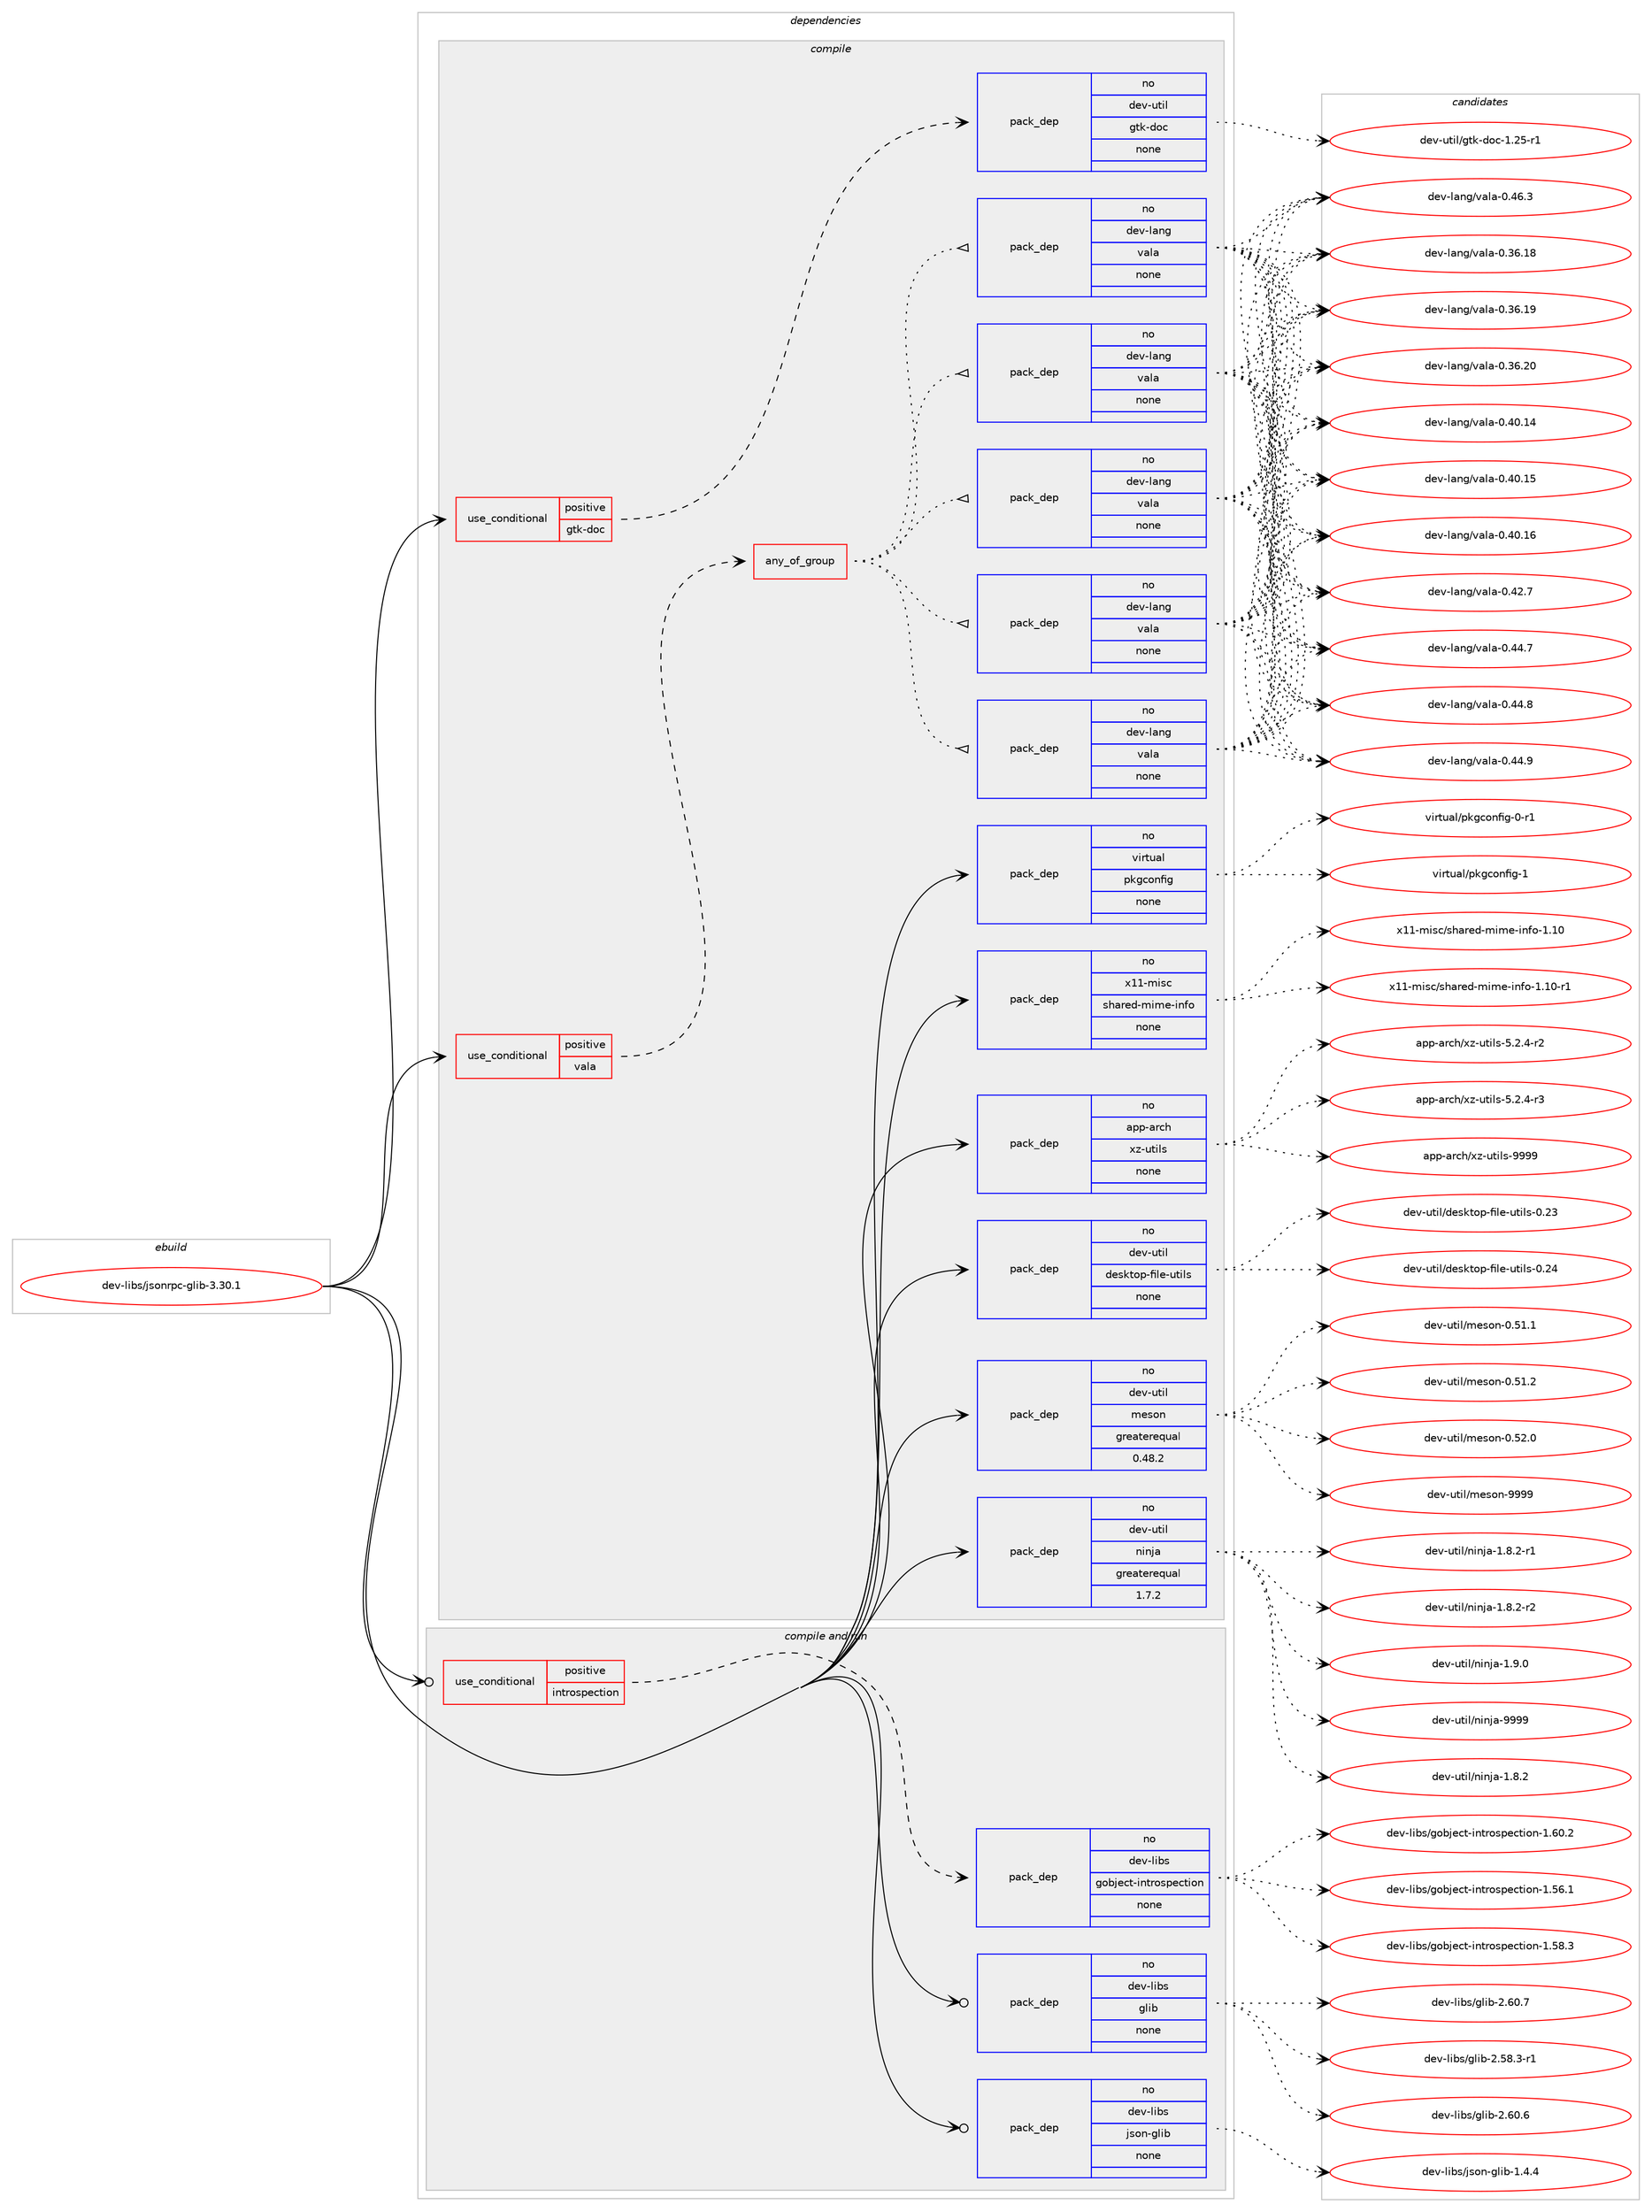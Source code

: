 digraph prolog {

# *************
# Graph options
# *************

newrank=true;
concentrate=true;
compound=true;
graph [rankdir=LR,fontname=Helvetica,fontsize=10,ranksep=1.5];#, ranksep=2.5, nodesep=0.2];
edge  [arrowhead=vee];
node  [fontname=Helvetica,fontsize=10];

# **********
# The ebuild
# **********

subgraph cluster_leftcol {
color=gray;
rank=same;
label=<<i>ebuild</i>>;
id [label="dev-libs/jsonrpc-glib-3.30.1", color=red, width=4, href="../dev-libs/jsonrpc-glib-3.30.1.svg"];
}

# ****************
# The dependencies
# ****************

subgraph cluster_midcol {
color=gray;
label=<<i>dependencies</i>>;
subgraph cluster_compile {
fillcolor="#eeeeee";
style=filled;
label=<<i>compile</i>>;
subgraph cond131502 {
dependency564417 [label=<<TABLE BORDER="0" CELLBORDER="1" CELLSPACING="0" CELLPADDING="4"><TR><TD ROWSPAN="3" CELLPADDING="10">use_conditional</TD></TR><TR><TD>positive</TD></TR><TR><TD>gtk-doc</TD></TR></TABLE>>, shape=none, color=red];
subgraph pack421499 {
dependency564418 [label=<<TABLE BORDER="0" CELLBORDER="1" CELLSPACING="0" CELLPADDING="4" WIDTH="220"><TR><TD ROWSPAN="6" CELLPADDING="30">pack_dep</TD></TR><TR><TD WIDTH="110">no</TD></TR><TR><TD>dev-util</TD></TR><TR><TD>gtk-doc</TD></TR><TR><TD>none</TD></TR><TR><TD></TD></TR></TABLE>>, shape=none, color=blue];
}
dependency564417:e -> dependency564418:w [weight=20,style="dashed",arrowhead="vee"];
}
id:e -> dependency564417:w [weight=20,style="solid",arrowhead="vee"];
subgraph cond131503 {
dependency564419 [label=<<TABLE BORDER="0" CELLBORDER="1" CELLSPACING="0" CELLPADDING="4"><TR><TD ROWSPAN="3" CELLPADDING="10">use_conditional</TD></TR><TR><TD>positive</TD></TR><TR><TD>vala</TD></TR></TABLE>>, shape=none, color=red];
subgraph any11059 {
dependency564420 [label=<<TABLE BORDER="0" CELLBORDER="1" CELLSPACING="0" CELLPADDING="4"><TR><TD CELLPADDING="10">any_of_group</TD></TR></TABLE>>, shape=none, color=red];subgraph pack421500 {
dependency564421 [label=<<TABLE BORDER="0" CELLBORDER="1" CELLSPACING="0" CELLPADDING="4" WIDTH="220"><TR><TD ROWSPAN="6" CELLPADDING="30">pack_dep</TD></TR><TR><TD WIDTH="110">no</TD></TR><TR><TD>dev-lang</TD></TR><TR><TD>vala</TD></TR><TR><TD>none</TD></TR><TR><TD></TD></TR></TABLE>>, shape=none, color=blue];
}
dependency564420:e -> dependency564421:w [weight=20,style="dotted",arrowhead="oinv"];
subgraph pack421501 {
dependency564422 [label=<<TABLE BORDER="0" CELLBORDER="1" CELLSPACING="0" CELLPADDING="4" WIDTH="220"><TR><TD ROWSPAN="6" CELLPADDING="30">pack_dep</TD></TR><TR><TD WIDTH="110">no</TD></TR><TR><TD>dev-lang</TD></TR><TR><TD>vala</TD></TR><TR><TD>none</TD></TR><TR><TD></TD></TR></TABLE>>, shape=none, color=blue];
}
dependency564420:e -> dependency564422:w [weight=20,style="dotted",arrowhead="oinv"];
subgraph pack421502 {
dependency564423 [label=<<TABLE BORDER="0" CELLBORDER="1" CELLSPACING="0" CELLPADDING="4" WIDTH="220"><TR><TD ROWSPAN="6" CELLPADDING="30">pack_dep</TD></TR><TR><TD WIDTH="110">no</TD></TR><TR><TD>dev-lang</TD></TR><TR><TD>vala</TD></TR><TR><TD>none</TD></TR><TR><TD></TD></TR></TABLE>>, shape=none, color=blue];
}
dependency564420:e -> dependency564423:w [weight=20,style="dotted",arrowhead="oinv"];
subgraph pack421503 {
dependency564424 [label=<<TABLE BORDER="0" CELLBORDER="1" CELLSPACING="0" CELLPADDING="4" WIDTH="220"><TR><TD ROWSPAN="6" CELLPADDING="30">pack_dep</TD></TR><TR><TD WIDTH="110">no</TD></TR><TR><TD>dev-lang</TD></TR><TR><TD>vala</TD></TR><TR><TD>none</TD></TR><TR><TD></TD></TR></TABLE>>, shape=none, color=blue];
}
dependency564420:e -> dependency564424:w [weight=20,style="dotted",arrowhead="oinv"];
subgraph pack421504 {
dependency564425 [label=<<TABLE BORDER="0" CELLBORDER="1" CELLSPACING="0" CELLPADDING="4" WIDTH="220"><TR><TD ROWSPAN="6" CELLPADDING="30">pack_dep</TD></TR><TR><TD WIDTH="110">no</TD></TR><TR><TD>dev-lang</TD></TR><TR><TD>vala</TD></TR><TR><TD>none</TD></TR><TR><TD></TD></TR></TABLE>>, shape=none, color=blue];
}
dependency564420:e -> dependency564425:w [weight=20,style="dotted",arrowhead="oinv"];
}
dependency564419:e -> dependency564420:w [weight=20,style="dashed",arrowhead="vee"];
}
id:e -> dependency564419:w [weight=20,style="solid",arrowhead="vee"];
subgraph pack421505 {
dependency564426 [label=<<TABLE BORDER="0" CELLBORDER="1" CELLSPACING="0" CELLPADDING="4" WIDTH="220"><TR><TD ROWSPAN="6" CELLPADDING="30">pack_dep</TD></TR><TR><TD WIDTH="110">no</TD></TR><TR><TD>app-arch</TD></TR><TR><TD>xz-utils</TD></TR><TR><TD>none</TD></TR><TR><TD></TD></TR></TABLE>>, shape=none, color=blue];
}
id:e -> dependency564426:w [weight=20,style="solid",arrowhead="vee"];
subgraph pack421506 {
dependency564427 [label=<<TABLE BORDER="0" CELLBORDER="1" CELLSPACING="0" CELLPADDING="4" WIDTH="220"><TR><TD ROWSPAN="6" CELLPADDING="30">pack_dep</TD></TR><TR><TD WIDTH="110">no</TD></TR><TR><TD>dev-util</TD></TR><TR><TD>desktop-file-utils</TD></TR><TR><TD>none</TD></TR><TR><TD></TD></TR></TABLE>>, shape=none, color=blue];
}
id:e -> dependency564427:w [weight=20,style="solid",arrowhead="vee"];
subgraph pack421507 {
dependency564428 [label=<<TABLE BORDER="0" CELLBORDER="1" CELLSPACING="0" CELLPADDING="4" WIDTH="220"><TR><TD ROWSPAN="6" CELLPADDING="30">pack_dep</TD></TR><TR><TD WIDTH="110">no</TD></TR><TR><TD>dev-util</TD></TR><TR><TD>meson</TD></TR><TR><TD>greaterequal</TD></TR><TR><TD>0.48.2</TD></TR></TABLE>>, shape=none, color=blue];
}
id:e -> dependency564428:w [weight=20,style="solid",arrowhead="vee"];
subgraph pack421508 {
dependency564429 [label=<<TABLE BORDER="0" CELLBORDER="1" CELLSPACING="0" CELLPADDING="4" WIDTH="220"><TR><TD ROWSPAN="6" CELLPADDING="30">pack_dep</TD></TR><TR><TD WIDTH="110">no</TD></TR><TR><TD>dev-util</TD></TR><TR><TD>ninja</TD></TR><TR><TD>greaterequal</TD></TR><TR><TD>1.7.2</TD></TR></TABLE>>, shape=none, color=blue];
}
id:e -> dependency564429:w [weight=20,style="solid",arrowhead="vee"];
subgraph pack421509 {
dependency564430 [label=<<TABLE BORDER="0" CELLBORDER="1" CELLSPACING="0" CELLPADDING="4" WIDTH="220"><TR><TD ROWSPAN="6" CELLPADDING="30">pack_dep</TD></TR><TR><TD WIDTH="110">no</TD></TR><TR><TD>virtual</TD></TR><TR><TD>pkgconfig</TD></TR><TR><TD>none</TD></TR><TR><TD></TD></TR></TABLE>>, shape=none, color=blue];
}
id:e -> dependency564430:w [weight=20,style="solid",arrowhead="vee"];
subgraph pack421510 {
dependency564431 [label=<<TABLE BORDER="0" CELLBORDER="1" CELLSPACING="0" CELLPADDING="4" WIDTH="220"><TR><TD ROWSPAN="6" CELLPADDING="30">pack_dep</TD></TR><TR><TD WIDTH="110">no</TD></TR><TR><TD>x11-misc</TD></TR><TR><TD>shared-mime-info</TD></TR><TR><TD>none</TD></TR><TR><TD></TD></TR></TABLE>>, shape=none, color=blue];
}
id:e -> dependency564431:w [weight=20,style="solid",arrowhead="vee"];
}
subgraph cluster_compileandrun {
fillcolor="#eeeeee";
style=filled;
label=<<i>compile and run</i>>;
subgraph cond131504 {
dependency564432 [label=<<TABLE BORDER="0" CELLBORDER="1" CELLSPACING="0" CELLPADDING="4"><TR><TD ROWSPAN="3" CELLPADDING="10">use_conditional</TD></TR><TR><TD>positive</TD></TR><TR><TD>introspection</TD></TR></TABLE>>, shape=none, color=red];
subgraph pack421511 {
dependency564433 [label=<<TABLE BORDER="0" CELLBORDER="1" CELLSPACING="0" CELLPADDING="4" WIDTH="220"><TR><TD ROWSPAN="6" CELLPADDING="30">pack_dep</TD></TR><TR><TD WIDTH="110">no</TD></TR><TR><TD>dev-libs</TD></TR><TR><TD>gobject-introspection</TD></TR><TR><TD>none</TD></TR><TR><TD></TD></TR></TABLE>>, shape=none, color=blue];
}
dependency564432:e -> dependency564433:w [weight=20,style="dashed",arrowhead="vee"];
}
id:e -> dependency564432:w [weight=20,style="solid",arrowhead="odotvee"];
subgraph pack421512 {
dependency564434 [label=<<TABLE BORDER="0" CELLBORDER="1" CELLSPACING="0" CELLPADDING="4" WIDTH="220"><TR><TD ROWSPAN="6" CELLPADDING="30">pack_dep</TD></TR><TR><TD WIDTH="110">no</TD></TR><TR><TD>dev-libs</TD></TR><TR><TD>glib</TD></TR><TR><TD>none</TD></TR><TR><TD></TD></TR></TABLE>>, shape=none, color=blue];
}
id:e -> dependency564434:w [weight=20,style="solid",arrowhead="odotvee"];
subgraph pack421513 {
dependency564435 [label=<<TABLE BORDER="0" CELLBORDER="1" CELLSPACING="0" CELLPADDING="4" WIDTH="220"><TR><TD ROWSPAN="6" CELLPADDING="30">pack_dep</TD></TR><TR><TD WIDTH="110">no</TD></TR><TR><TD>dev-libs</TD></TR><TR><TD>json-glib</TD></TR><TR><TD>none</TD></TR><TR><TD></TD></TR></TABLE>>, shape=none, color=blue];
}
id:e -> dependency564435:w [weight=20,style="solid",arrowhead="odotvee"];
}
subgraph cluster_run {
fillcolor="#eeeeee";
style=filled;
label=<<i>run</i>>;
}
}

# **************
# The candidates
# **************

subgraph cluster_choices {
rank=same;
color=gray;
label=<<i>candidates</i>>;

subgraph choice421499 {
color=black;
nodesep=1;
choice1001011184511711610510847103116107451001119945494650534511449 [label="dev-util/gtk-doc-1.25-r1", color=red, width=4,href="../dev-util/gtk-doc-1.25-r1.svg"];
dependency564418:e -> choice1001011184511711610510847103116107451001119945494650534511449:w [style=dotted,weight="100"];
}
subgraph choice421500 {
color=black;
nodesep=1;
choice10010111845108971101034711897108974548465154464956 [label="dev-lang/vala-0.36.18", color=red, width=4,href="../dev-lang/vala-0.36.18.svg"];
choice10010111845108971101034711897108974548465154464957 [label="dev-lang/vala-0.36.19", color=red, width=4,href="../dev-lang/vala-0.36.19.svg"];
choice10010111845108971101034711897108974548465154465048 [label="dev-lang/vala-0.36.20", color=red, width=4,href="../dev-lang/vala-0.36.20.svg"];
choice10010111845108971101034711897108974548465248464952 [label="dev-lang/vala-0.40.14", color=red, width=4,href="../dev-lang/vala-0.40.14.svg"];
choice10010111845108971101034711897108974548465248464953 [label="dev-lang/vala-0.40.15", color=red, width=4,href="../dev-lang/vala-0.40.15.svg"];
choice10010111845108971101034711897108974548465248464954 [label="dev-lang/vala-0.40.16", color=red, width=4,href="../dev-lang/vala-0.40.16.svg"];
choice100101118451089711010347118971089745484652504655 [label="dev-lang/vala-0.42.7", color=red, width=4,href="../dev-lang/vala-0.42.7.svg"];
choice100101118451089711010347118971089745484652524655 [label="dev-lang/vala-0.44.7", color=red, width=4,href="../dev-lang/vala-0.44.7.svg"];
choice100101118451089711010347118971089745484652524656 [label="dev-lang/vala-0.44.8", color=red, width=4,href="../dev-lang/vala-0.44.8.svg"];
choice100101118451089711010347118971089745484652524657 [label="dev-lang/vala-0.44.9", color=red, width=4,href="../dev-lang/vala-0.44.9.svg"];
choice100101118451089711010347118971089745484652544651 [label="dev-lang/vala-0.46.3", color=red, width=4,href="../dev-lang/vala-0.46.3.svg"];
dependency564421:e -> choice10010111845108971101034711897108974548465154464956:w [style=dotted,weight="100"];
dependency564421:e -> choice10010111845108971101034711897108974548465154464957:w [style=dotted,weight="100"];
dependency564421:e -> choice10010111845108971101034711897108974548465154465048:w [style=dotted,weight="100"];
dependency564421:e -> choice10010111845108971101034711897108974548465248464952:w [style=dotted,weight="100"];
dependency564421:e -> choice10010111845108971101034711897108974548465248464953:w [style=dotted,weight="100"];
dependency564421:e -> choice10010111845108971101034711897108974548465248464954:w [style=dotted,weight="100"];
dependency564421:e -> choice100101118451089711010347118971089745484652504655:w [style=dotted,weight="100"];
dependency564421:e -> choice100101118451089711010347118971089745484652524655:w [style=dotted,weight="100"];
dependency564421:e -> choice100101118451089711010347118971089745484652524656:w [style=dotted,weight="100"];
dependency564421:e -> choice100101118451089711010347118971089745484652524657:w [style=dotted,weight="100"];
dependency564421:e -> choice100101118451089711010347118971089745484652544651:w [style=dotted,weight="100"];
}
subgraph choice421501 {
color=black;
nodesep=1;
choice10010111845108971101034711897108974548465154464956 [label="dev-lang/vala-0.36.18", color=red, width=4,href="../dev-lang/vala-0.36.18.svg"];
choice10010111845108971101034711897108974548465154464957 [label="dev-lang/vala-0.36.19", color=red, width=4,href="../dev-lang/vala-0.36.19.svg"];
choice10010111845108971101034711897108974548465154465048 [label="dev-lang/vala-0.36.20", color=red, width=4,href="../dev-lang/vala-0.36.20.svg"];
choice10010111845108971101034711897108974548465248464952 [label="dev-lang/vala-0.40.14", color=red, width=4,href="../dev-lang/vala-0.40.14.svg"];
choice10010111845108971101034711897108974548465248464953 [label="dev-lang/vala-0.40.15", color=red, width=4,href="../dev-lang/vala-0.40.15.svg"];
choice10010111845108971101034711897108974548465248464954 [label="dev-lang/vala-0.40.16", color=red, width=4,href="../dev-lang/vala-0.40.16.svg"];
choice100101118451089711010347118971089745484652504655 [label="dev-lang/vala-0.42.7", color=red, width=4,href="../dev-lang/vala-0.42.7.svg"];
choice100101118451089711010347118971089745484652524655 [label="dev-lang/vala-0.44.7", color=red, width=4,href="../dev-lang/vala-0.44.7.svg"];
choice100101118451089711010347118971089745484652524656 [label="dev-lang/vala-0.44.8", color=red, width=4,href="../dev-lang/vala-0.44.8.svg"];
choice100101118451089711010347118971089745484652524657 [label="dev-lang/vala-0.44.9", color=red, width=4,href="../dev-lang/vala-0.44.9.svg"];
choice100101118451089711010347118971089745484652544651 [label="dev-lang/vala-0.46.3", color=red, width=4,href="../dev-lang/vala-0.46.3.svg"];
dependency564422:e -> choice10010111845108971101034711897108974548465154464956:w [style=dotted,weight="100"];
dependency564422:e -> choice10010111845108971101034711897108974548465154464957:w [style=dotted,weight="100"];
dependency564422:e -> choice10010111845108971101034711897108974548465154465048:w [style=dotted,weight="100"];
dependency564422:e -> choice10010111845108971101034711897108974548465248464952:w [style=dotted,weight="100"];
dependency564422:e -> choice10010111845108971101034711897108974548465248464953:w [style=dotted,weight="100"];
dependency564422:e -> choice10010111845108971101034711897108974548465248464954:w [style=dotted,weight="100"];
dependency564422:e -> choice100101118451089711010347118971089745484652504655:w [style=dotted,weight="100"];
dependency564422:e -> choice100101118451089711010347118971089745484652524655:w [style=dotted,weight="100"];
dependency564422:e -> choice100101118451089711010347118971089745484652524656:w [style=dotted,weight="100"];
dependency564422:e -> choice100101118451089711010347118971089745484652524657:w [style=dotted,weight="100"];
dependency564422:e -> choice100101118451089711010347118971089745484652544651:w [style=dotted,weight="100"];
}
subgraph choice421502 {
color=black;
nodesep=1;
choice10010111845108971101034711897108974548465154464956 [label="dev-lang/vala-0.36.18", color=red, width=4,href="../dev-lang/vala-0.36.18.svg"];
choice10010111845108971101034711897108974548465154464957 [label="dev-lang/vala-0.36.19", color=red, width=4,href="../dev-lang/vala-0.36.19.svg"];
choice10010111845108971101034711897108974548465154465048 [label="dev-lang/vala-0.36.20", color=red, width=4,href="../dev-lang/vala-0.36.20.svg"];
choice10010111845108971101034711897108974548465248464952 [label="dev-lang/vala-0.40.14", color=red, width=4,href="../dev-lang/vala-0.40.14.svg"];
choice10010111845108971101034711897108974548465248464953 [label="dev-lang/vala-0.40.15", color=red, width=4,href="../dev-lang/vala-0.40.15.svg"];
choice10010111845108971101034711897108974548465248464954 [label="dev-lang/vala-0.40.16", color=red, width=4,href="../dev-lang/vala-0.40.16.svg"];
choice100101118451089711010347118971089745484652504655 [label="dev-lang/vala-0.42.7", color=red, width=4,href="../dev-lang/vala-0.42.7.svg"];
choice100101118451089711010347118971089745484652524655 [label="dev-lang/vala-0.44.7", color=red, width=4,href="../dev-lang/vala-0.44.7.svg"];
choice100101118451089711010347118971089745484652524656 [label="dev-lang/vala-0.44.8", color=red, width=4,href="../dev-lang/vala-0.44.8.svg"];
choice100101118451089711010347118971089745484652524657 [label="dev-lang/vala-0.44.9", color=red, width=4,href="../dev-lang/vala-0.44.9.svg"];
choice100101118451089711010347118971089745484652544651 [label="dev-lang/vala-0.46.3", color=red, width=4,href="../dev-lang/vala-0.46.3.svg"];
dependency564423:e -> choice10010111845108971101034711897108974548465154464956:w [style=dotted,weight="100"];
dependency564423:e -> choice10010111845108971101034711897108974548465154464957:w [style=dotted,weight="100"];
dependency564423:e -> choice10010111845108971101034711897108974548465154465048:w [style=dotted,weight="100"];
dependency564423:e -> choice10010111845108971101034711897108974548465248464952:w [style=dotted,weight="100"];
dependency564423:e -> choice10010111845108971101034711897108974548465248464953:w [style=dotted,weight="100"];
dependency564423:e -> choice10010111845108971101034711897108974548465248464954:w [style=dotted,weight="100"];
dependency564423:e -> choice100101118451089711010347118971089745484652504655:w [style=dotted,weight="100"];
dependency564423:e -> choice100101118451089711010347118971089745484652524655:w [style=dotted,weight="100"];
dependency564423:e -> choice100101118451089711010347118971089745484652524656:w [style=dotted,weight="100"];
dependency564423:e -> choice100101118451089711010347118971089745484652524657:w [style=dotted,weight="100"];
dependency564423:e -> choice100101118451089711010347118971089745484652544651:w [style=dotted,weight="100"];
}
subgraph choice421503 {
color=black;
nodesep=1;
choice10010111845108971101034711897108974548465154464956 [label="dev-lang/vala-0.36.18", color=red, width=4,href="../dev-lang/vala-0.36.18.svg"];
choice10010111845108971101034711897108974548465154464957 [label="dev-lang/vala-0.36.19", color=red, width=4,href="../dev-lang/vala-0.36.19.svg"];
choice10010111845108971101034711897108974548465154465048 [label="dev-lang/vala-0.36.20", color=red, width=4,href="../dev-lang/vala-0.36.20.svg"];
choice10010111845108971101034711897108974548465248464952 [label="dev-lang/vala-0.40.14", color=red, width=4,href="../dev-lang/vala-0.40.14.svg"];
choice10010111845108971101034711897108974548465248464953 [label="dev-lang/vala-0.40.15", color=red, width=4,href="../dev-lang/vala-0.40.15.svg"];
choice10010111845108971101034711897108974548465248464954 [label="dev-lang/vala-0.40.16", color=red, width=4,href="../dev-lang/vala-0.40.16.svg"];
choice100101118451089711010347118971089745484652504655 [label="dev-lang/vala-0.42.7", color=red, width=4,href="../dev-lang/vala-0.42.7.svg"];
choice100101118451089711010347118971089745484652524655 [label="dev-lang/vala-0.44.7", color=red, width=4,href="../dev-lang/vala-0.44.7.svg"];
choice100101118451089711010347118971089745484652524656 [label="dev-lang/vala-0.44.8", color=red, width=4,href="../dev-lang/vala-0.44.8.svg"];
choice100101118451089711010347118971089745484652524657 [label="dev-lang/vala-0.44.9", color=red, width=4,href="../dev-lang/vala-0.44.9.svg"];
choice100101118451089711010347118971089745484652544651 [label="dev-lang/vala-0.46.3", color=red, width=4,href="../dev-lang/vala-0.46.3.svg"];
dependency564424:e -> choice10010111845108971101034711897108974548465154464956:w [style=dotted,weight="100"];
dependency564424:e -> choice10010111845108971101034711897108974548465154464957:w [style=dotted,weight="100"];
dependency564424:e -> choice10010111845108971101034711897108974548465154465048:w [style=dotted,weight="100"];
dependency564424:e -> choice10010111845108971101034711897108974548465248464952:w [style=dotted,weight="100"];
dependency564424:e -> choice10010111845108971101034711897108974548465248464953:w [style=dotted,weight="100"];
dependency564424:e -> choice10010111845108971101034711897108974548465248464954:w [style=dotted,weight="100"];
dependency564424:e -> choice100101118451089711010347118971089745484652504655:w [style=dotted,weight="100"];
dependency564424:e -> choice100101118451089711010347118971089745484652524655:w [style=dotted,weight="100"];
dependency564424:e -> choice100101118451089711010347118971089745484652524656:w [style=dotted,weight="100"];
dependency564424:e -> choice100101118451089711010347118971089745484652524657:w [style=dotted,weight="100"];
dependency564424:e -> choice100101118451089711010347118971089745484652544651:w [style=dotted,weight="100"];
}
subgraph choice421504 {
color=black;
nodesep=1;
choice10010111845108971101034711897108974548465154464956 [label="dev-lang/vala-0.36.18", color=red, width=4,href="../dev-lang/vala-0.36.18.svg"];
choice10010111845108971101034711897108974548465154464957 [label="dev-lang/vala-0.36.19", color=red, width=4,href="../dev-lang/vala-0.36.19.svg"];
choice10010111845108971101034711897108974548465154465048 [label="dev-lang/vala-0.36.20", color=red, width=4,href="../dev-lang/vala-0.36.20.svg"];
choice10010111845108971101034711897108974548465248464952 [label="dev-lang/vala-0.40.14", color=red, width=4,href="../dev-lang/vala-0.40.14.svg"];
choice10010111845108971101034711897108974548465248464953 [label="dev-lang/vala-0.40.15", color=red, width=4,href="../dev-lang/vala-0.40.15.svg"];
choice10010111845108971101034711897108974548465248464954 [label="dev-lang/vala-0.40.16", color=red, width=4,href="../dev-lang/vala-0.40.16.svg"];
choice100101118451089711010347118971089745484652504655 [label="dev-lang/vala-0.42.7", color=red, width=4,href="../dev-lang/vala-0.42.7.svg"];
choice100101118451089711010347118971089745484652524655 [label="dev-lang/vala-0.44.7", color=red, width=4,href="../dev-lang/vala-0.44.7.svg"];
choice100101118451089711010347118971089745484652524656 [label="dev-lang/vala-0.44.8", color=red, width=4,href="../dev-lang/vala-0.44.8.svg"];
choice100101118451089711010347118971089745484652524657 [label="dev-lang/vala-0.44.9", color=red, width=4,href="../dev-lang/vala-0.44.9.svg"];
choice100101118451089711010347118971089745484652544651 [label="dev-lang/vala-0.46.3", color=red, width=4,href="../dev-lang/vala-0.46.3.svg"];
dependency564425:e -> choice10010111845108971101034711897108974548465154464956:w [style=dotted,weight="100"];
dependency564425:e -> choice10010111845108971101034711897108974548465154464957:w [style=dotted,weight="100"];
dependency564425:e -> choice10010111845108971101034711897108974548465154465048:w [style=dotted,weight="100"];
dependency564425:e -> choice10010111845108971101034711897108974548465248464952:w [style=dotted,weight="100"];
dependency564425:e -> choice10010111845108971101034711897108974548465248464953:w [style=dotted,weight="100"];
dependency564425:e -> choice10010111845108971101034711897108974548465248464954:w [style=dotted,weight="100"];
dependency564425:e -> choice100101118451089711010347118971089745484652504655:w [style=dotted,weight="100"];
dependency564425:e -> choice100101118451089711010347118971089745484652524655:w [style=dotted,weight="100"];
dependency564425:e -> choice100101118451089711010347118971089745484652524656:w [style=dotted,weight="100"];
dependency564425:e -> choice100101118451089711010347118971089745484652524657:w [style=dotted,weight="100"];
dependency564425:e -> choice100101118451089711010347118971089745484652544651:w [style=dotted,weight="100"];
}
subgraph choice421505 {
color=black;
nodesep=1;
choice9711211245971149910447120122451171161051081154553465046524511450 [label="app-arch/xz-utils-5.2.4-r2", color=red, width=4,href="../app-arch/xz-utils-5.2.4-r2.svg"];
choice9711211245971149910447120122451171161051081154553465046524511451 [label="app-arch/xz-utils-5.2.4-r3", color=red, width=4,href="../app-arch/xz-utils-5.2.4-r3.svg"];
choice9711211245971149910447120122451171161051081154557575757 [label="app-arch/xz-utils-9999", color=red, width=4,href="../app-arch/xz-utils-9999.svg"];
dependency564426:e -> choice9711211245971149910447120122451171161051081154553465046524511450:w [style=dotted,weight="100"];
dependency564426:e -> choice9711211245971149910447120122451171161051081154553465046524511451:w [style=dotted,weight="100"];
dependency564426:e -> choice9711211245971149910447120122451171161051081154557575757:w [style=dotted,weight="100"];
}
subgraph choice421506 {
color=black;
nodesep=1;
choice100101118451171161051084710010111510711611111245102105108101451171161051081154548465051 [label="dev-util/desktop-file-utils-0.23", color=red, width=4,href="../dev-util/desktop-file-utils-0.23.svg"];
choice100101118451171161051084710010111510711611111245102105108101451171161051081154548465052 [label="dev-util/desktop-file-utils-0.24", color=red, width=4,href="../dev-util/desktop-file-utils-0.24.svg"];
dependency564427:e -> choice100101118451171161051084710010111510711611111245102105108101451171161051081154548465051:w [style=dotted,weight="100"];
dependency564427:e -> choice100101118451171161051084710010111510711611111245102105108101451171161051081154548465052:w [style=dotted,weight="100"];
}
subgraph choice421507 {
color=black;
nodesep=1;
choice100101118451171161051084710910111511111045484653494649 [label="dev-util/meson-0.51.1", color=red, width=4,href="../dev-util/meson-0.51.1.svg"];
choice100101118451171161051084710910111511111045484653494650 [label="dev-util/meson-0.51.2", color=red, width=4,href="../dev-util/meson-0.51.2.svg"];
choice100101118451171161051084710910111511111045484653504648 [label="dev-util/meson-0.52.0", color=red, width=4,href="../dev-util/meson-0.52.0.svg"];
choice10010111845117116105108471091011151111104557575757 [label="dev-util/meson-9999", color=red, width=4,href="../dev-util/meson-9999.svg"];
dependency564428:e -> choice100101118451171161051084710910111511111045484653494649:w [style=dotted,weight="100"];
dependency564428:e -> choice100101118451171161051084710910111511111045484653494650:w [style=dotted,weight="100"];
dependency564428:e -> choice100101118451171161051084710910111511111045484653504648:w [style=dotted,weight="100"];
dependency564428:e -> choice10010111845117116105108471091011151111104557575757:w [style=dotted,weight="100"];
}
subgraph choice421508 {
color=black;
nodesep=1;
choice100101118451171161051084711010511010697454946564650 [label="dev-util/ninja-1.8.2", color=red, width=4,href="../dev-util/ninja-1.8.2.svg"];
choice1001011184511711610510847110105110106974549465646504511449 [label="dev-util/ninja-1.8.2-r1", color=red, width=4,href="../dev-util/ninja-1.8.2-r1.svg"];
choice1001011184511711610510847110105110106974549465646504511450 [label="dev-util/ninja-1.8.2-r2", color=red, width=4,href="../dev-util/ninja-1.8.2-r2.svg"];
choice100101118451171161051084711010511010697454946574648 [label="dev-util/ninja-1.9.0", color=red, width=4,href="../dev-util/ninja-1.9.0.svg"];
choice1001011184511711610510847110105110106974557575757 [label="dev-util/ninja-9999", color=red, width=4,href="../dev-util/ninja-9999.svg"];
dependency564429:e -> choice100101118451171161051084711010511010697454946564650:w [style=dotted,weight="100"];
dependency564429:e -> choice1001011184511711610510847110105110106974549465646504511449:w [style=dotted,weight="100"];
dependency564429:e -> choice1001011184511711610510847110105110106974549465646504511450:w [style=dotted,weight="100"];
dependency564429:e -> choice100101118451171161051084711010511010697454946574648:w [style=dotted,weight="100"];
dependency564429:e -> choice1001011184511711610510847110105110106974557575757:w [style=dotted,weight="100"];
}
subgraph choice421509 {
color=black;
nodesep=1;
choice11810511411611797108471121071039911111010210510345484511449 [label="virtual/pkgconfig-0-r1", color=red, width=4,href="../virtual/pkgconfig-0-r1.svg"];
choice1181051141161179710847112107103991111101021051034549 [label="virtual/pkgconfig-1", color=red, width=4,href="../virtual/pkgconfig-1.svg"];
dependency564430:e -> choice11810511411611797108471121071039911111010210510345484511449:w [style=dotted,weight="100"];
dependency564430:e -> choice1181051141161179710847112107103991111101021051034549:w [style=dotted,weight="100"];
}
subgraph choice421510 {
color=black;
nodesep=1;
choice12049494510910511599471151049711410110045109105109101451051101021114549464948 [label="x11-misc/shared-mime-info-1.10", color=red, width=4,href="../x11-misc/shared-mime-info-1.10.svg"];
choice120494945109105115994711510497114101100451091051091014510511010211145494649484511449 [label="x11-misc/shared-mime-info-1.10-r1", color=red, width=4,href="../x11-misc/shared-mime-info-1.10-r1.svg"];
dependency564431:e -> choice12049494510910511599471151049711410110045109105109101451051101021114549464948:w [style=dotted,weight="100"];
dependency564431:e -> choice120494945109105115994711510497114101100451091051091014510511010211145494649484511449:w [style=dotted,weight="100"];
}
subgraph choice421511 {
color=black;
nodesep=1;
choice1001011184510810598115471031119810610199116451051101161141111151121019911610511111045494653544649 [label="dev-libs/gobject-introspection-1.56.1", color=red, width=4,href="../dev-libs/gobject-introspection-1.56.1.svg"];
choice1001011184510810598115471031119810610199116451051101161141111151121019911610511111045494653564651 [label="dev-libs/gobject-introspection-1.58.3", color=red, width=4,href="../dev-libs/gobject-introspection-1.58.3.svg"];
choice1001011184510810598115471031119810610199116451051101161141111151121019911610511111045494654484650 [label="dev-libs/gobject-introspection-1.60.2", color=red, width=4,href="../dev-libs/gobject-introspection-1.60.2.svg"];
dependency564433:e -> choice1001011184510810598115471031119810610199116451051101161141111151121019911610511111045494653544649:w [style=dotted,weight="100"];
dependency564433:e -> choice1001011184510810598115471031119810610199116451051101161141111151121019911610511111045494653564651:w [style=dotted,weight="100"];
dependency564433:e -> choice1001011184510810598115471031119810610199116451051101161141111151121019911610511111045494654484650:w [style=dotted,weight="100"];
}
subgraph choice421512 {
color=black;
nodesep=1;
choice10010111845108105981154710310810598455046535646514511449 [label="dev-libs/glib-2.58.3-r1", color=red, width=4,href="../dev-libs/glib-2.58.3-r1.svg"];
choice1001011184510810598115471031081059845504654484654 [label="dev-libs/glib-2.60.6", color=red, width=4,href="../dev-libs/glib-2.60.6.svg"];
choice1001011184510810598115471031081059845504654484655 [label="dev-libs/glib-2.60.7", color=red, width=4,href="../dev-libs/glib-2.60.7.svg"];
dependency564434:e -> choice10010111845108105981154710310810598455046535646514511449:w [style=dotted,weight="100"];
dependency564434:e -> choice1001011184510810598115471031081059845504654484654:w [style=dotted,weight="100"];
dependency564434:e -> choice1001011184510810598115471031081059845504654484655:w [style=dotted,weight="100"];
}
subgraph choice421513 {
color=black;
nodesep=1;
choice1001011184510810598115471061151111104510310810598454946524652 [label="dev-libs/json-glib-1.4.4", color=red, width=4,href="../dev-libs/json-glib-1.4.4.svg"];
dependency564435:e -> choice1001011184510810598115471061151111104510310810598454946524652:w [style=dotted,weight="100"];
}
}

}
